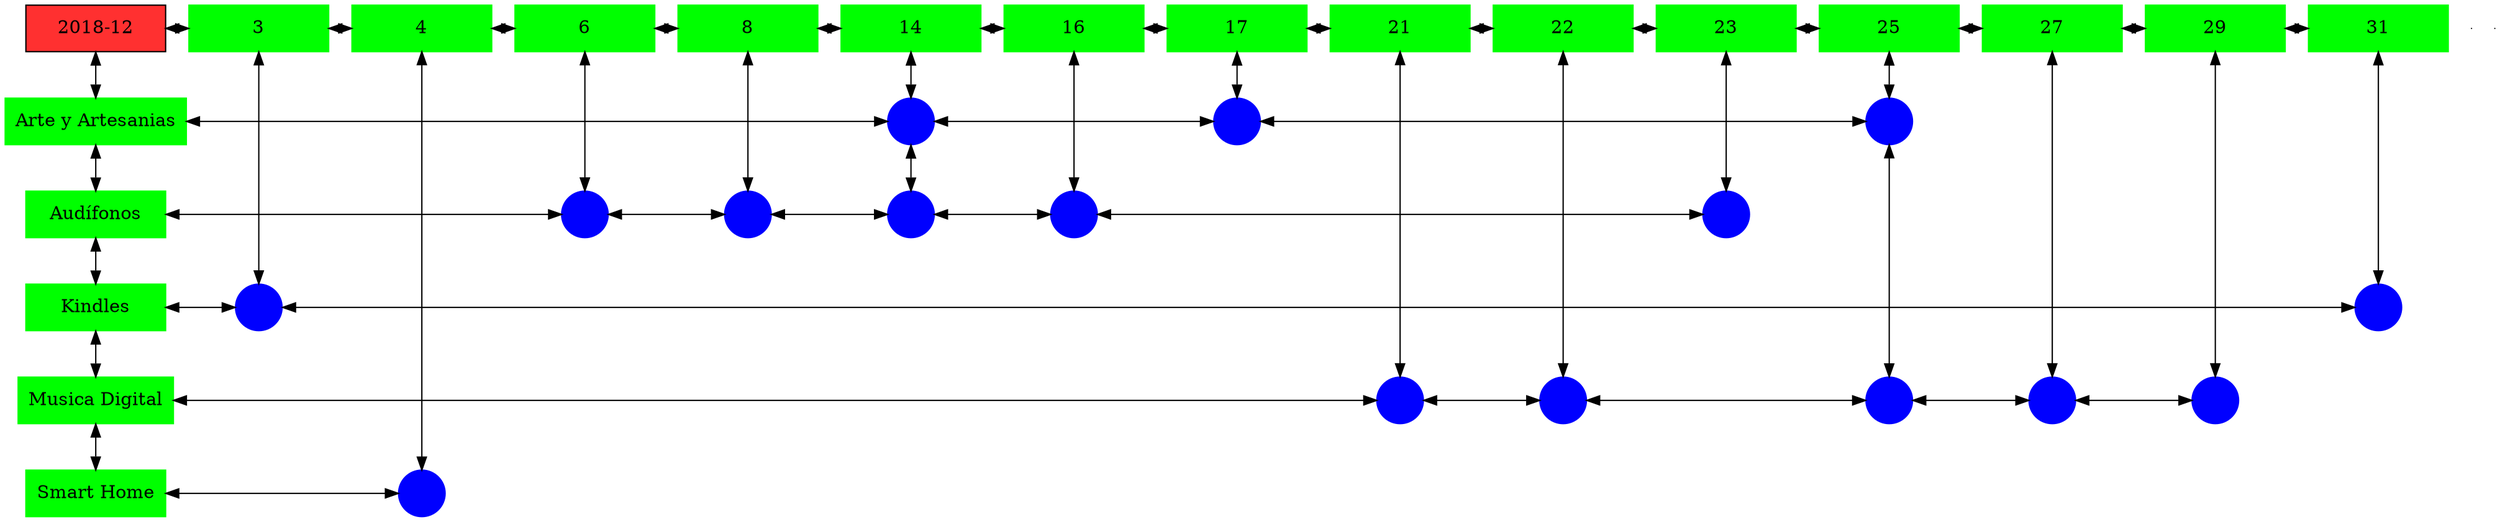 digraph G{
node[shape="box"];
nodeMt[ label = "2018-12", width = 1.5, style = filled, fillcolor = firebrick1, group = 1 ];
e0[ shape = point, width = 0 ];
e1[ shape = point, width = 0 ];
node0xc0020f2f00[label="3",color=green,style =filled,width = 1.5 group=3];
nodeMt->node0xc0020f2f00[dir="both"];
{rank=same;nodeMt;node0xc0020f2f00;}
node0xc001f78410[label="4",color=green,style =filled,width = 1.5 group=4];
node0xc0020f2f00->node0xc001f78410[dir="both"];
{rank=same;node0xc0020f2f00;node0xc001f78410;}
node0xc002021810[label="6",color=green,style =filled,width = 1.5 group=6];
node0xc001f78410->node0xc002021810[dir="both"];
{rank=same;node0xc001f78410;node0xc002021810;}
node0xc002119900[label="8",color=green,style =filled,width = 1.5 group=8];
node0xc002021810->node0xc002119900[dir="both"];
{rank=same;node0xc002021810;node0xc002119900;}
node0xc00207f950[label="14",color=green,style =filled,width = 1.5 group=14];
node0xc002119900->node0xc00207f950[dir="both"];
{rank=same;node0xc002119900;node0xc00207f950;}
node0xc0021b56d0[label="16",color=green,style =filled,width = 1.5 group=16];
node0xc00207f950->node0xc0021b56d0[dir="both"];
{rank=same;node0xc00207f950;node0xc0021b56d0;}
node0xc001e96640[label="17",color=green,style =filled,width = 1.5 group=17];
node0xc0021b56d0->node0xc001e96640[dir="both"];
{rank=same;node0xc0021b56d0;node0xc001e96640;}
node0xc002020780[label="21",color=green,style =filled,width = 1.5 group=21];
node0xc001e96640->node0xc002020780[dir="both"];
{rank=same;node0xc001e96640;node0xc002020780;}
node0xc00208af50[label="22",color=green,style =filled,width = 1.5 group=22];
node0xc002020780->node0xc00208af50[dir="both"];
{rank=same;node0xc002020780;node0xc00208af50;}
node0xc002223e00[label="23",color=green,style =filled,width = 1.5 group=23];
node0xc00208af50->node0xc002223e00[dir="both"];
{rank=same;node0xc00208af50;node0xc002223e00;}
node0xc0020f3cc0[label="25",color=green,style =filled,width = 1.5 group=25];
node0xc002223e00->node0xc0020f3cc0[dir="both"];
{rank=same;node0xc002223e00;node0xc0020f3cc0;}
node0xc001e2c460[label="27",color=green,style =filled,width = 1.5 group=27];
node0xc0020f3cc0->node0xc001e2c460[dir="both"];
{rank=same;node0xc0020f3cc0;node0xc001e2c460;}
node0xc00206c690[label="29",color=green,style =filled,width = 1.5 group=29];
node0xc001e2c460->node0xc00206c690[dir="both"];
{rank=same;node0xc001e2c460;node0xc00206c690;}
node0xc001f4ae60[label="31",color=green,style =filled,width = 1.5 group=31];
node0xc00206c690->node0xc001f4ae60[dir="both"];
{rank=same;node0xc00206c690;node0xc001f4ae60;}
node0xc001e965f0[label="Arte y Artesanias",color=green,style =filled width = 1.5 group=1];
node0xc002271a80[label="",color=blue,style =filled, width = 0.5 group=14 shape=circle];
node0xc001e965f0->node0xc002271a80[dir="both"];
{rank=same;node0xc001e965f0;node0xc002271a80;}
node0xc001e8b200[label="",color=blue,style =filled, width = 0.5 group=17 shape=circle];
node0xc002271a80->node0xc001e8b200[dir="both"];
{rank=same;node0xc001e8b200;node0xc002271a80;}
node0xc002271580[label="",color=blue,style =filled, width = 0.5 group=25 shape=circle];
node0xc001e8b200->node0xc002271580[dir="both"];
{rank=same;node0xc002271580;node0xc001e8b200;}
node0xc0020217c0[label="Audífonos",color=green,style =filled width = 1.5 group=1];
node0xc002027080[label="",color=blue,style =filled, width = 0.5 group=6 shape=circle];
node0xc0020217c0->node0xc002027080[dir="both"];
{rank=same;node0xc0020217c0;node0xc002027080;}
node0xc002115580[label="",color=blue,style =filled, width = 0.5 group=8 shape=circle];
node0xc002027080->node0xc002115580[dir="both"];
{rank=same;node0xc002115580;node0xc002027080;}
node0xc00207ba00[label="",color=blue,style =filled, width = 0.5 group=14 shape=circle];
node0xc002115580->node0xc00207ba00[dir="both"];
{rank=same;node0xc00207ba00;node0xc002115580;}
node0xc0021c2280[label="",color=blue,style =filled, width = 0.5 group=16 shape=circle];
node0xc00207ba00->node0xc0021c2280[dir="both"];
{rank=same;node0xc0021c2280;node0xc00207ba00;}
node0xc002232d80[label="",color=blue,style =filled, width = 0.5 group=23 shape=circle];
node0xc0021c2280->node0xc002232d80[dir="both"];
{rank=same;node0xc002232d80;node0xc0021c2280;}
node0xc001f4ae10[label="Kindles",color=green,style =filled width = 1.5 group=1];
node0xc0020eba80[label="",color=blue,style =filled, width = 0.5 group=3 shape=circle];
node0xc001f4ae10->node0xc0020eba80[dir="both"];
{rank=same;node0xc001f4ae10;node0xc0020eba80;}
node0xc001f41700[label="",color=blue,style =filled, width = 0.5 group=31 shape=circle];
node0xc0020eba80->node0xc001f41700[dir="both"];
{rank=same;node0xc001f41700;node0xc0020eba80;}
node0xc001e2c410[label="Musica Digital",color=green,style =filled width = 1.5 group=1];
node0xc002026400[label="",color=blue,style =filled, width = 0.5 group=21 shape=circle];
node0xc001e2c410->node0xc002026400[dir="both"];
{rank=same;node0xc001e2c410;node0xc002026400;}
node0xc00208ca80[label="",color=blue,style =filled, width = 0.5 group=22 shape=circle];
node0xc002026400->node0xc00208ca80[dir="both"];
{rank=same;node0xc00208ca80;node0xc002026400;}
node0xc0020fe600[label="",color=blue,style =filled, width = 0.5 group=25 shape=circle];
node0xc00208ca80->node0xc0020fe600[dir="both"];
{rank=same;node0xc0020fe600;node0xc00208ca80;}
node0xc001e2a280[label="",color=blue,style =filled, width = 0.5 group=27 shape=circle];
node0xc0020fe600->node0xc001e2a280[dir="both"];
{rank=same;node0xc001e2a280;node0xc0020fe600;}
node0xc002065400[label="",color=blue,style =filled, width = 0.5 group=29 shape=circle];
node0xc001e2a280->node0xc002065400[dir="both"];
{rank=same;node0xc002065400;node0xc001e2a280;}
node0xc001f783c0[label="Smart Home",color=green,style =filled width = 1.5 group=1];
node0xc001f70d00[label="",color=blue,style =filled, width = 0.5 group=4 shape=circle];
node0xc001f783c0->node0xc001f70d00[dir="both"];
{rank=same;node0xc001f783c0;node0xc001f70d00;}
node0xc0020f2f00->node0xc0020eba80[dir="both"];
node0xc001f78410->node0xc001f70d00[dir="both"];
node0xc002021810->node0xc002027080[dir="both"];
node0xc002119900->node0xc002115580[dir="both"];
node0xc00207f950->node0xc002271a80[dir="both"];
node0xc002271a80->node0xc00207ba00[dir="both"];
node0xc0021b56d0->node0xc0021c2280[dir="both"];
node0xc001e96640->node0xc001e8b200[dir="both"];
node0xc002020780->node0xc002026400[dir="both"];
node0xc00208af50->node0xc00208ca80[dir="both"];
node0xc002223e00->node0xc002232d80[dir="both"];
node0xc0020f3cc0->node0xc002271580[dir="both"];
node0xc002271580->node0xc0020fe600[dir="both"];
node0xc001e2c460->node0xc001e2a280[dir="both"];
node0xc00206c690->node0xc002065400[dir="both"];
node0xc001f4ae60->node0xc001f41700[dir="both"];
nodeMt->node0xc001e965f0[dir="both"];
node0xc001e965f0->node0xc0020217c0[dir="both"];
node0xc0020217c0->node0xc001f4ae10[dir="both"];
node0xc001f4ae10->node0xc001e2c410[dir="both"];
node0xc001e2c410->node0xc001f783c0[dir="both"];
}
